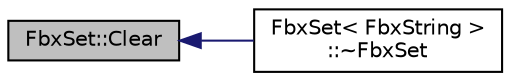 digraph "FbxSet::Clear"
{
  edge [fontname="Helvetica",fontsize="10",labelfontname="Helvetica",labelfontsize="10"];
  node [fontname="Helvetica",fontsize="10",shape=record];
  rankdir="LR";
  Node13 [label="FbxSet::Clear",height=0.2,width=0.4,color="black", fillcolor="grey75", style="filled", fontcolor="black"];
  Node13 -> Node14 [dir="back",color="midnightblue",fontsize="10",style="solid",fontname="Helvetica"];
  Node14 [label="FbxSet\< FbxString \>\l::~FbxSet",height=0.2,width=0.4,color="black", fillcolor="white", style="filled",URL="$class_fbx_set.html#ace2b54de05237b1ad7223cb51a8f319a"];
}
